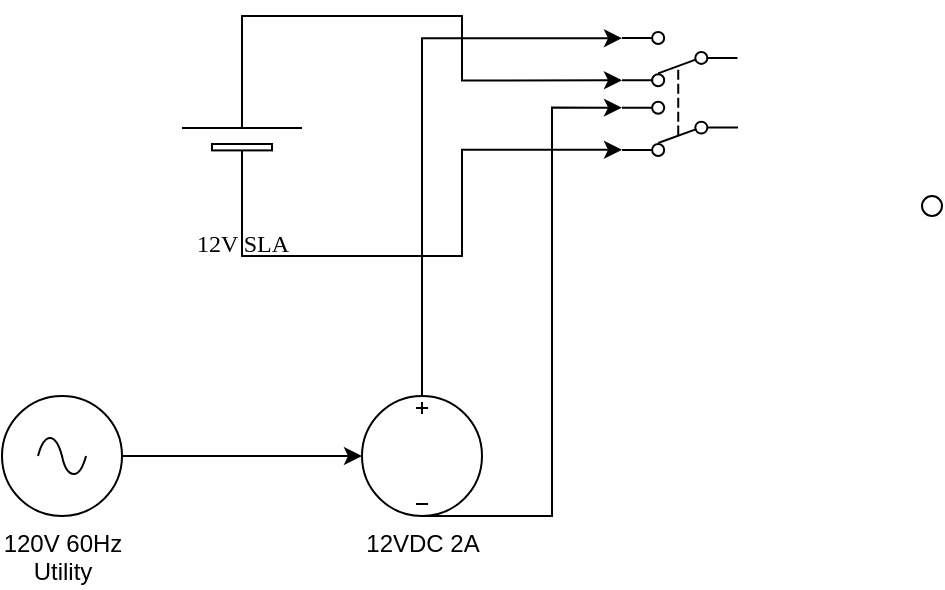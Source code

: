 <mxfile version="20.0.1" type="device"><diagram name="Page-1" id="7e0a89b8-554c-2b80-1dc8-d5c74ca68de4"><mxGraphModel dx="1185" dy="635" grid="1" gridSize="10" guides="1" tooltips="1" connect="1" arrows="1" fold="1" page="1" pageScale="1" pageWidth="1100" pageHeight="850" background="none" math="0" shadow="0"><root><mxCell id="0"/><mxCell id="1" parent="0"/><mxCell id="El0Qi5KO3s_9SLyARGgW-15" style="edgeStyle=orthogonalEdgeStyle;rounded=0;orthogonalLoop=1;jettySize=auto;html=1;exitX=1;exitY=0.5;exitDx=0;exitDy=0;exitPerimeter=0;entryX=1;entryY=0.61;entryDx=0;entryDy=0;entryPerimeter=0;" parent="1" source="1cb643a89b7d889d-7" target="El0Qi5KO3s_9SLyARGgW-14" edge="1"><mxGeometry relative="1" as="geometry"/></mxCell><mxCell id="El0Qi5KO3s_9SLyARGgW-16" style="edgeStyle=orthogonalEdgeStyle;rounded=0;orthogonalLoop=1;jettySize=auto;html=1;exitX=0;exitY=0.5;exitDx=0;exitDy=0;exitPerimeter=0;entryX=1;entryY=0.05;entryDx=0;entryDy=0;entryPerimeter=0;" parent="1" source="1cb643a89b7d889d-7" target="El0Qi5KO3s_9SLyARGgW-14" edge="1"><mxGeometry relative="1" as="geometry"/></mxCell><mxCell id="1cb643a89b7d889d-7" value="12V SLA" style="verticalLabelPosition=bottom;shadow=0;dashed=0;align=center;fillColor=default;html=1;verticalAlign=top;strokeWidth=1;shape=mxgraph.electrical.miscellaneous.monocell_battery;rounded=1;comic=0;labelBackgroundColor=none;fontFamily=Verdana;fontSize=12;flipH=1;direction=north;" parent="1" vertex="1"><mxGeometry x="130" y="210" width="60" height="80" as="geometry"/></mxCell><mxCell id="El0Qi5KO3s_9SLyARGgW-19" style="edgeStyle=orthogonalEdgeStyle;rounded=0;orthogonalLoop=1;jettySize=auto;html=1;entryX=0;entryY=0.5;entryDx=0;entryDy=0;entryPerimeter=0;" parent="1" source="El0Qi5KO3s_9SLyARGgW-10" target="El0Qi5KO3s_9SLyARGgW-12" edge="1"><mxGeometry relative="1" as="geometry"/></mxCell><mxCell id="El0Qi5KO3s_9SLyARGgW-10" value="120V 60Hz&lt;br&gt;Utility" style="pointerEvents=1;verticalLabelPosition=bottom;shadow=0;dashed=0;align=center;html=1;verticalAlign=top;shape=mxgraph.electrical.signal_sources.source;aspect=fixed;points=[[0.5,0,0],[1,0.5,0],[0.5,1,0],[0,0.5,0]];elSignalType=ac;fillColor=default;" parent="1" vertex="1"><mxGeometry x="40" y="380" width="60" height="60" as="geometry"/></mxCell><mxCell id="El0Qi5KO3s_9SLyARGgW-17" style="edgeStyle=orthogonalEdgeStyle;rounded=0;orthogonalLoop=1;jettySize=auto;html=1;exitX=0.5;exitY=0;exitDx=0;exitDy=0;exitPerimeter=0;entryX=1;entryY=0.95;entryDx=0;entryDy=0;entryPerimeter=0;" parent="1" source="El0Qi5KO3s_9SLyARGgW-12" target="El0Qi5KO3s_9SLyARGgW-14" edge="1"><mxGeometry relative="1" as="geometry"><Array as="points"><mxPoint x="250" y="320"/><mxPoint x="250" y="201"/></Array></mxGeometry></mxCell><mxCell id="El0Qi5KO3s_9SLyARGgW-18" style="edgeStyle=orthogonalEdgeStyle;rounded=0;orthogonalLoop=1;jettySize=auto;html=1;exitX=0.5;exitY=1;exitDx=0;exitDy=0;exitPerimeter=0;entryX=1;entryY=0.39;entryDx=0;entryDy=0;entryPerimeter=0;" parent="1" source="El0Qi5KO3s_9SLyARGgW-12" target="El0Qi5KO3s_9SLyARGgW-14" edge="1"><mxGeometry relative="1" as="geometry"><Array as="points"><mxPoint x="250" y="440"/><mxPoint x="315" y="440"/><mxPoint x="315" y="236"/></Array></mxGeometry></mxCell><mxCell id="El0Qi5KO3s_9SLyARGgW-12" value="12VDC 2A" style="pointerEvents=1;verticalLabelPosition=bottom;shadow=0;dashed=0;align=center;html=1;verticalAlign=top;shape=mxgraph.electrical.signal_sources.source;aspect=fixed;points=[[0.5,0,0],[1,0.5,0],[0.5,1,0],[0,0.5,0]];elSignalType=dc3;fillColor=default;horizontal=1;" parent="1" vertex="1"><mxGeometry x="220" y="380" width="60" height="60" as="geometry"/></mxCell><mxCell id="El0Qi5KO3s_9SLyARGgW-14" value="" style="pointerEvents=1;verticalLabelPosition=bottom;shadow=0;dashed=0;align=center;html=1;verticalAlign=top;shape=mxgraph.electrical.electro-mechanical.dpdt2;fillColor=default;direction=west;" parent="1" vertex="1"><mxGeometry x="350" y="198" width="58" height="62" as="geometry"/></mxCell><mxCell id="OQqsUnIn_yd3Wpvj-LsF-2" value="" style="verticalLabelPosition=bottom;shadow=0;dashed=0;align=center;html=1;verticalAlign=top;strokeWidth=1;shape=ellipse;" vertex="1" parent="1"><mxGeometry x="500" y="280" width="10" height="10" as="geometry"/></mxCell></root></mxGraphModel></diagram></mxfile>